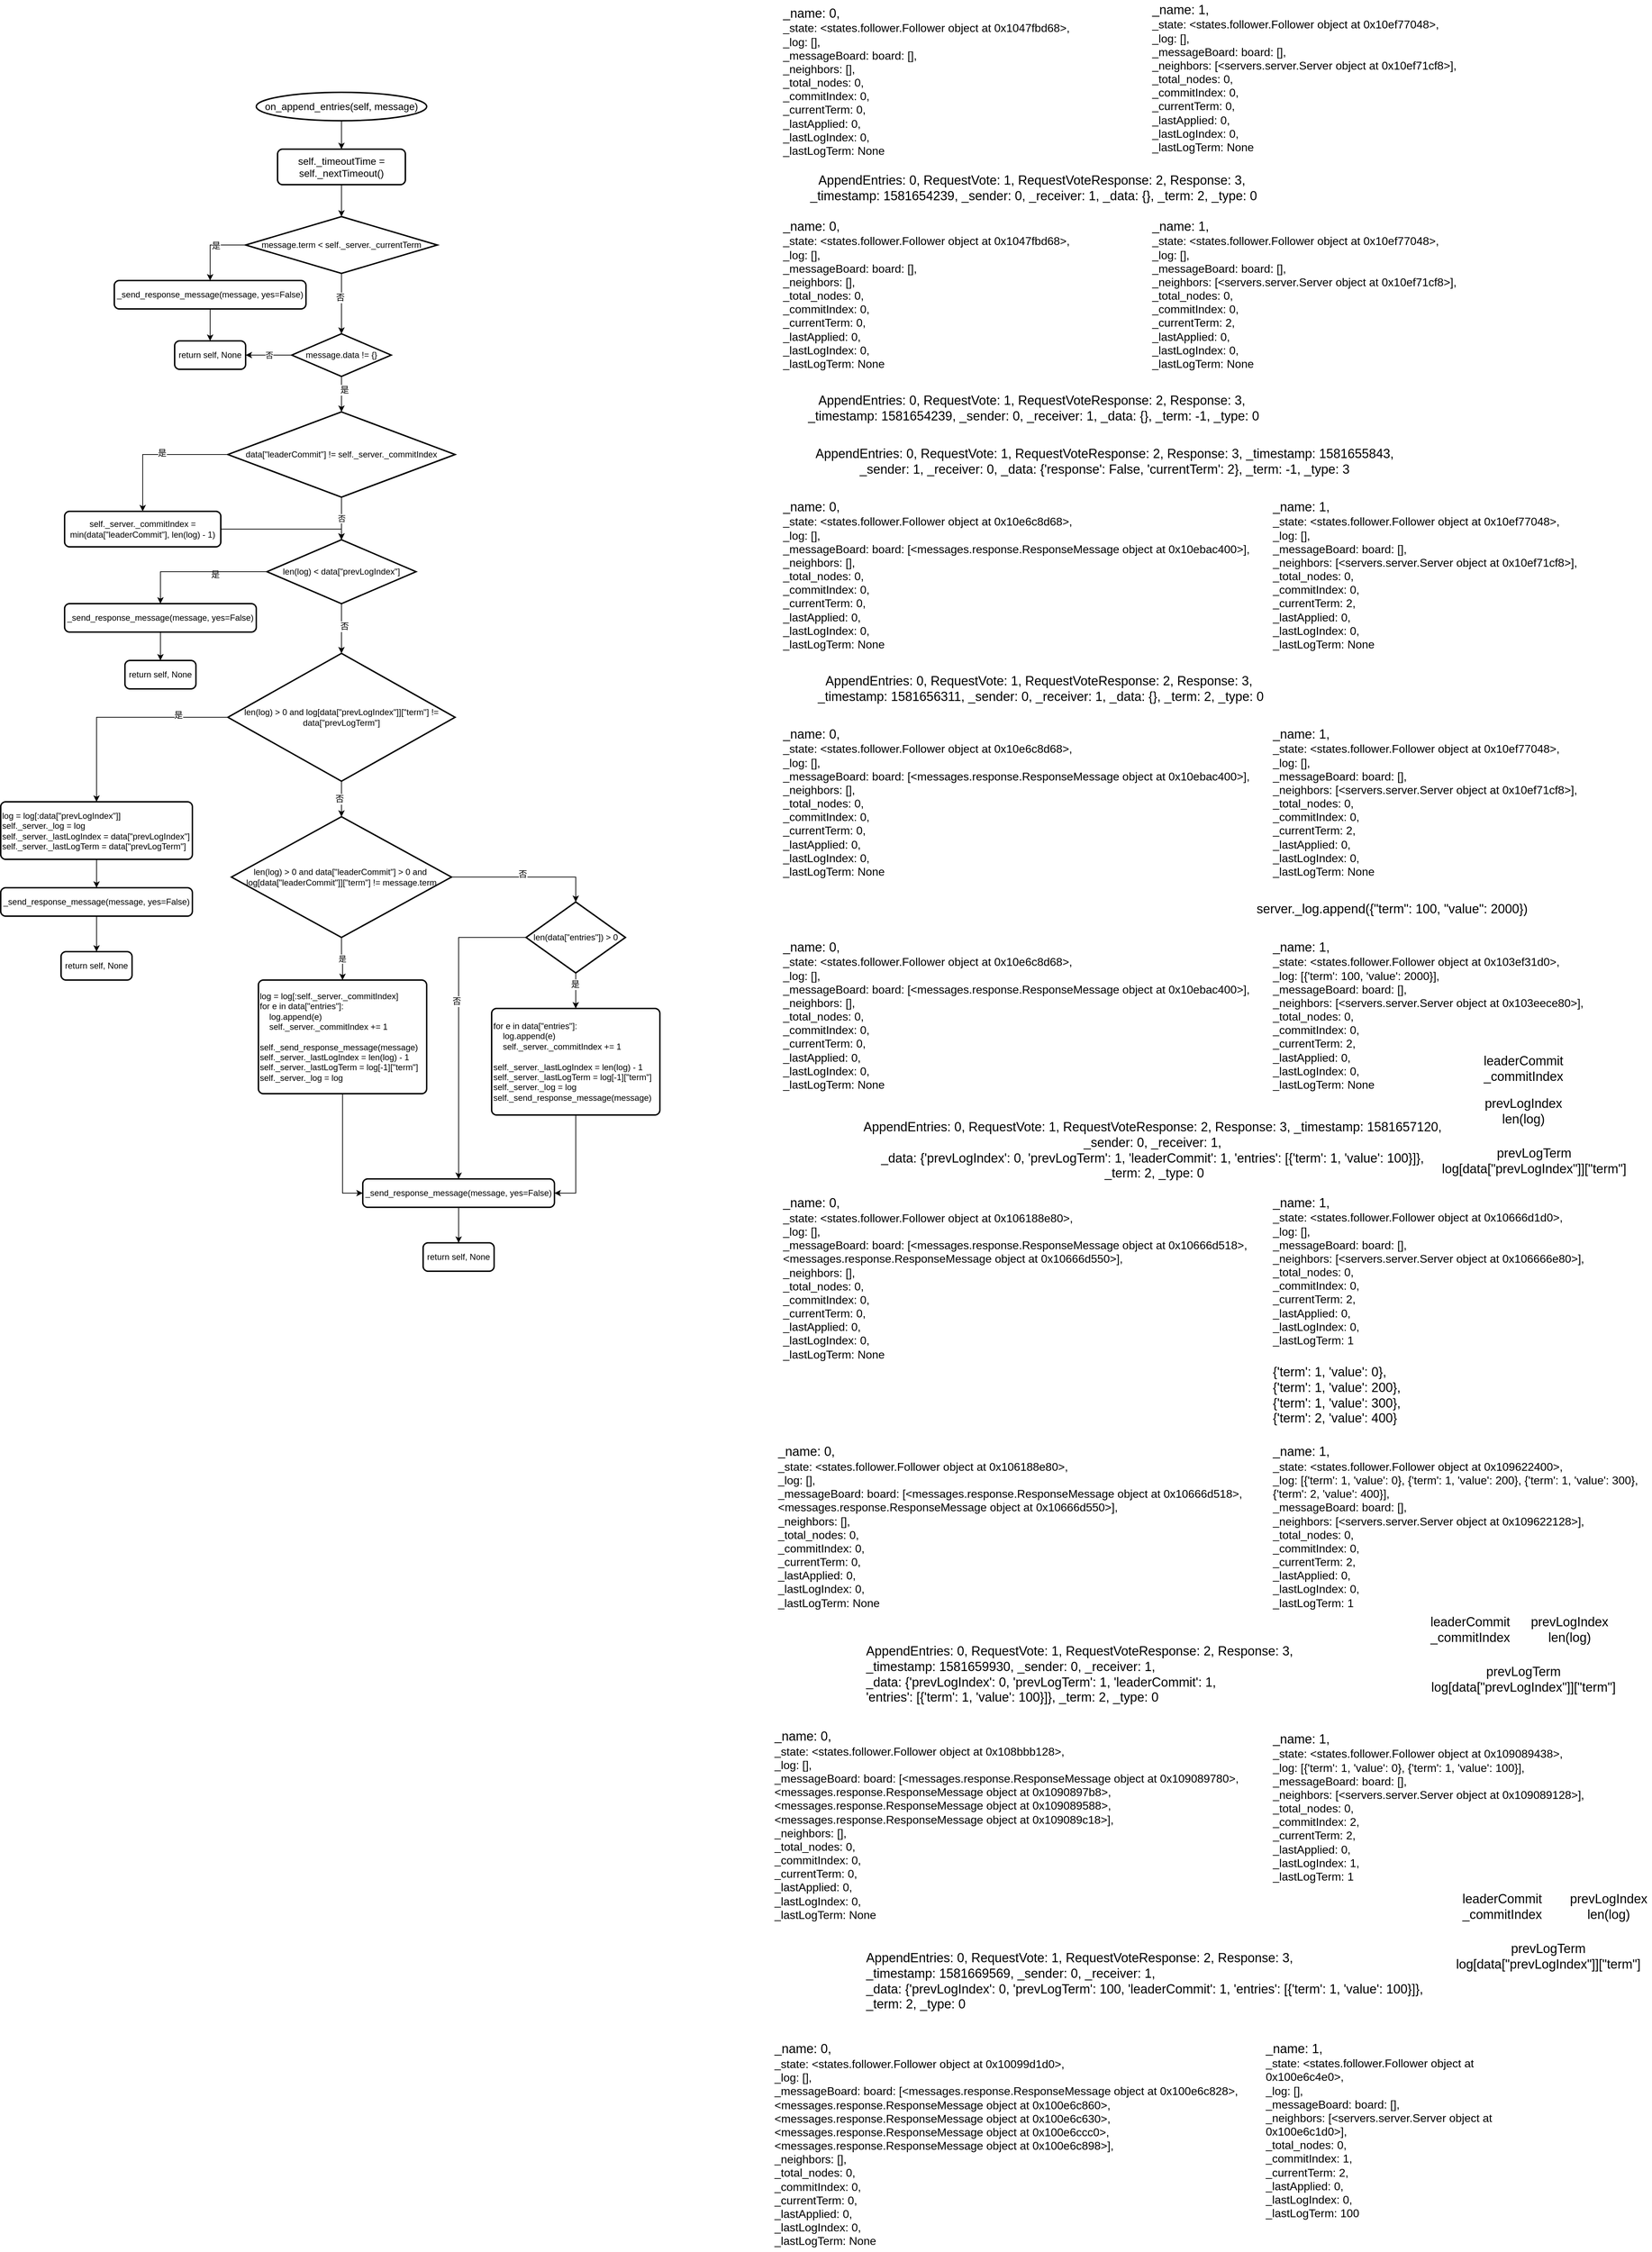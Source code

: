 <mxfile version="12.5.3" type="device"><diagram id="-865YCwAHtqPdZoCec_I" name="第 1 页"><mxGraphModel dx="3192" dy="820" grid="1" gridSize="10" guides="1" tooltips="1" connect="1" arrows="1" fold="1" page="1" pageScale="1" pageWidth="827" pageHeight="1169" math="0" shadow="0"><root><mxCell id="0"/><mxCell id="1" parent="0"/><mxCell id="_5Evfxn0AAJLCxhMSRJe-3" value="&lt;div&gt;&lt;font style=&quot;font-size: 18px&quot;&gt;_name: 1,&amp;nbsp;&lt;/font&gt;&lt;/div&gt;&lt;div&gt;&lt;font size=&quot;3&quot;&gt;_state: &amp;lt;states.follower.Follower object at 0x10ef77048&amp;gt;,&amp;nbsp;&lt;/font&gt;&lt;/div&gt;&lt;div&gt;&lt;font size=&quot;3&quot;&gt;_log: [],&amp;nbsp;&lt;/font&gt;&lt;/div&gt;&lt;div&gt;&lt;font size=&quot;3&quot;&gt;_messageBoard: board: [],&amp;nbsp;&lt;/font&gt;&lt;/div&gt;&lt;div&gt;&lt;font size=&quot;3&quot;&gt;_neighbors: [&amp;lt;servers.server.Server object at 0x10ef71cf8&amp;gt;],&amp;nbsp;&lt;/font&gt;&lt;/div&gt;&lt;div&gt;&lt;font size=&quot;3&quot;&gt;_total_nodes: 0,&amp;nbsp;&lt;/font&gt;&lt;/div&gt;&lt;div&gt;&lt;font size=&quot;3&quot;&gt;_commitIndex: 0,&amp;nbsp;&lt;/font&gt;&lt;/div&gt;&lt;div&gt;&lt;font size=&quot;3&quot;&gt;_currentTerm: 0,&amp;nbsp;&lt;/font&gt;&lt;/div&gt;&lt;div&gt;&lt;font size=&quot;3&quot;&gt;_lastApplied: 0,&amp;nbsp;&lt;/font&gt;&lt;/div&gt;&lt;div&gt;&lt;font size=&quot;3&quot;&gt;_lastLogIndex: 0,&amp;nbsp;&lt;/font&gt;&lt;/div&gt;&lt;div&gt;&lt;font size=&quot;3&quot;&gt;_lastLogTerm: None&lt;/font&gt;&lt;/div&gt;" style="text;html=1;strokeColor=none;fillColor=none;align=left;verticalAlign=middle;whiteSpace=wrap;rounded=0;" vertex="1" parent="1"><mxGeometry x="610" y="40" width="440" height="220" as="geometry"/></mxCell><mxCell id="_5Evfxn0AAJLCxhMSRJe-4" value="&lt;div&gt;&lt;font style=&quot;font-size: 18px&quot;&gt;_name: 0,&amp;nbsp;&lt;/font&gt;&lt;/div&gt;&lt;div&gt;&lt;font size=&quot;3&quot;&gt;_state: &amp;lt;states.follower.Follower object at 0x1047fbd68&amp;gt;,&amp;nbsp;&lt;/font&gt;&lt;/div&gt;&lt;div&gt;&lt;font size=&quot;3&quot;&gt;_log: [],&amp;nbsp;&lt;/font&gt;&lt;/div&gt;&lt;div&gt;&lt;font size=&quot;3&quot;&gt;_messageBoard: board: [],&amp;nbsp;&lt;/font&gt;&lt;/div&gt;&lt;div&gt;&lt;font size=&quot;3&quot;&gt;_neighbors: [],&amp;nbsp;&lt;/font&gt;&lt;/div&gt;&lt;div&gt;&lt;font size=&quot;3&quot;&gt;_total_nodes: 0,&amp;nbsp;&lt;/font&gt;&lt;/div&gt;&lt;div&gt;&lt;font size=&quot;3&quot;&gt;_commitIndex: 0,&amp;nbsp;&lt;/font&gt;&lt;/div&gt;&lt;div&gt;&lt;font size=&quot;3&quot;&gt;_currentTerm: 0,&lt;/font&gt;&lt;/div&gt;&lt;div&gt;&lt;font size=&quot;3&quot;&gt;_lastApplied: 0,&lt;/font&gt;&lt;/div&gt;&lt;div&gt;&lt;font size=&quot;3&quot;&gt;_lastLogIndex: 0,&amp;nbsp;&lt;/font&gt;&lt;/div&gt;&lt;div&gt;&lt;font size=&quot;3&quot;&gt;_lastLogTerm: None&lt;/font&gt;&lt;/div&gt;" style="text;html=1;strokeColor=none;fillColor=none;align=left;verticalAlign=middle;whiteSpace=wrap;rounded=0;" vertex="1" parent="1"><mxGeometry x="90" y="50" width="420" height="210" as="geometry"/></mxCell><mxCell id="_5Evfxn0AAJLCxhMSRJe-5" value="&lt;div&gt;&lt;font style=&quot;font-size: 18px&quot;&gt;AppendEntries: 0, RequestVote: 1, RequestVoteResponse: 2, Response: 3,&amp;nbsp;&lt;/font&gt;&lt;/div&gt;&lt;div&gt;&lt;font style=&quot;font-size: 18px&quot;&gt;_timestamp: 1581654239, _sender: 0, _receiver: 1, _data: {}, _term: 2, _type: 0&lt;/font&gt;&lt;/div&gt;" style="text;html=1;strokeColor=none;fillColor=none;align=center;verticalAlign=middle;whiteSpace=wrap;rounded=0;" vertex="1" parent="1"><mxGeometry x="120" y="280" width="650" height="50" as="geometry"/></mxCell><mxCell id="_5Evfxn0AAJLCxhMSRJe-6" value="&lt;div&gt;&lt;font style=&quot;font-size: 18px&quot;&gt;_name: 0,&amp;nbsp;&lt;/font&gt;&lt;/div&gt;&lt;div&gt;&lt;font size=&quot;3&quot;&gt;_state: &amp;lt;states.follower.Follower object at 0x1047fbd68&amp;gt;,&amp;nbsp;&lt;/font&gt;&lt;/div&gt;&lt;div&gt;&lt;font size=&quot;3&quot;&gt;_log: [],&amp;nbsp;&lt;/font&gt;&lt;/div&gt;&lt;div&gt;&lt;font size=&quot;3&quot;&gt;_messageBoard: board: [],&amp;nbsp;&lt;/font&gt;&lt;/div&gt;&lt;div&gt;&lt;font size=&quot;3&quot;&gt;_neighbors: [],&amp;nbsp;&lt;/font&gt;&lt;/div&gt;&lt;div&gt;&lt;font size=&quot;3&quot;&gt;_total_nodes: 0,&amp;nbsp;&lt;/font&gt;&lt;/div&gt;&lt;div&gt;&lt;font size=&quot;3&quot;&gt;_commitIndex: 0,&amp;nbsp;&lt;/font&gt;&lt;/div&gt;&lt;div&gt;&lt;font size=&quot;3&quot;&gt;_currentTerm: 0,&lt;/font&gt;&lt;/div&gt;&lt;div&gt;&lt;font size=&quot;3&quot;&gt;_lastApplied: 0,&lt;/font&gt;&lt;/div&gt;&lt;div&gt;&lt;font size=&quot;3&quot;&gt;_lastLogIndex: 0,&amp;nbsp;&lt;/font&gt;&lt;/div&gt;&lt;div&gt;&lt;font size=&quot;3&quot;&gt;_lastLogTerm: None&lt;/font&gt;&lt;/div&gt;" style="text;html=1;strokeColor=none;fillColor=none;align=left;verticalAlign=middle;whiteSpace=wrap;rounded=0;" vertex="1" parent="1"><mxGeometry x="90" y="350" width="420" height="210" as="geometry"/></mxCell><mxCell id="_5Evfxn0AAJLCxhMSRJe-7" value="&lt;div&gt;&lt;font style=&quot;font-size: 18px&quot;&gt;_name: 1,&amp;nbsp;&lt;/font&gt;&lt;/div&gt;&lt;div&gt;&lt;font size=&quot;3&quot;&gt;_state: &amp;lt;states.follower.Follower object at 0x10ef77048&amp;gt;,&amp;nbsp;&lt;/font&gt;&lt;/div&gt;&lt;div&gt;&lt;font size=&quot;3&quot;&gt;_log: [],&amp;nbsp;&lt;/font&gt;&lt;/div&gt;&lt;div&gt;&lt;font size=&quot;3&quot;&gt;_messageBoard: board: [],&amp;nbsp;&lt;/font&gt;&lt;/div&gt;&lt;div&gt;&lt;font size=&quot;3&quot;&gt;_neighbors: [&amp;lt;servers.server.Server object at 0x10ef71cf8&amp;gt;],&amp;nbsp;&lt;/font&gt;&lt;/div&gt;&lt;div&gt;&lt;font size=&quot;3&quot;&gt;_total_nodes: 0,&amp;nbsp;&lt;/font&gt;&lt;/div&gt;&lt;div&gt;&lt;font size=&quot;3&quot;&gt;_commitIndex: 0,&amp;nbsp;&lt;/font&gt;&lt;/div&gt;&lt;div&gt;&lt;font size=&quot;3&quot;&gt;_currentTerm: 2,&amp;nbsp;&lt;/font&gt;&lt;/div&gt;&lt;div&gt;&lt;font size=&quot;3&quot;&gt;_lastApplied: 0,&amp;nbsp;&lt;/font&gt;&lt;/div&gt;&lt;div&gt;&lt;font size=&quot;3&quot;&gt;_lastLogIndex: 0,&amp;nbsp;&lt;/font&gt;&lt;/div&gt;&lt;div&gt;&lt;font size=&quot;3&quot;&gt;_lastLogTerm: None&lt;/font&gt;&lt;/div&gt;" style="text;html=1;strokeColor=none;fillColor=none;align=left;verticalAlign=middle;whiteSpace=wrap;rounded=0;" vertex="1" parent="1"><mxGeometry x="610" y="345" width="440" height="220" as="geometry"/></mxCell><mxCell id="_5Evfxn0AAJLCxhMSRJe-8" value="&lt;div&gt;&lt;font style=&quot;font-size: 18px&quot;&gt;AppendEntries: 0, RequestVote: 1, RequestVoteResponse: 2, Response: 3,&amp;nbsp;&lt;/font&gt;&lt;/div&gt;&lt;div&gt;&lt;font style=&quot;font-size: 18px&quot;&gt;_timestamp: 1581654239, _sender: 0, _receiver: 1, _data: {}, _term: -1, _type: 0&lt;/font&gt;&lt;/div&gt;" style="text;html=1;strokeColor=none;fillColor=none;align=center;verticalAlign=middle;whiteSpace=wrap;rounded=0;" vertex="1" parent="1"><mxGeometry x="120" y="590" width="650" height="50" as="geometry"/></mxCell><mxCell id="_5Evfxn0AAJLCxhMSRJe-9" value="&lt;font style=&quot;font-size: 18px&quot;&gt;AppendEntries: 0, RequestVote: 1, RequestVoteResponse: 2, Response: 3, _timestamp: 1581655843, _sender: 1, _receiver: 0, _data: {'response': False, 'currentTerm': 2}, _term: -1, _type: 3&lt;/font&gt;" style="text;html=1;strokeColor=none;fillColor=none;align=center;verticalAlign=middle;whiteSpace=wrap;rounded=0;" vertex="1" parent="1"><mxGeometry x="120" y="660" width="850" height="60" as="geometry"/></mxCell><mxCell id="_5Evfxn0AAJLCxhMSRJe-10" value="&lt;div&gt;&lt;font style=&quot;font-size: 18px&quot;&gt;_name: 0,&amp;nbsp;&lt;/font&gt;&lt;/div&gt;&lt;div&gt;&lt;font size=&quot;3&quot;&gt;_state: &amp;lt;states.follower.Follower object at 0x10e6c8d68&amp;gt;,&amp;nbsp;&lt;/font&gt;&lt;/div&gt;&lt;div&gt;&lt;font size=&quot;3&quot;&gt;_log: [],&amp;nbsp;&lt;/font&gt;&lt;/div&gt;&lt;div&gt;&lt;font size=&quot;3&quot;&gt;_messageBoard: board: [&amp;lt;messages.response.ResponseMessage object at 0x10ebac400&amp;gt;],&amp;nbsp;&lt;/font&gt;&lt;/div&gt;&lt;div&gt;&lt;font size=&quot;3&quot;&gt;_neighbors: [],&amp;nbsp;&lt;/font&gt;&lt;/div&gt;&lt;div&gt;&lt;font size=&quot;3&quot;&gt;_total_nodes: 0,&amp;nbsp;&lt;/font&gt;&lt;/div&gt;&lt;div&gt;&lt;font size=&quot;3&quot;&gt;_commitIndex: 0,&amp;nbsp;&lt;/font&gt;&lt;/div&gt;&lt;div&gt;&lt;font size=&quot;3&quot;&gt;_currentTerm: 0,&amp;nbsp;&lt;/font&gt;&lt;/div&gt;&lt;div&gt;&lt;font size=&quot;3&quot;&gt;_lastApplied: 0,&amp;nbsp;&lt;/font&gt;&lt;/div&gt;&lt;div&gt;&lt;font size=&quot;3&quot;&gt;_lastLogIndex: 0,&amp;nbsp;&lt;/font&gt;&lt;/div&gt;&lt;div&gt;&lt;font size=&quot;3&quot;&gt;_lastLogTerm: None&lt;/font&gt;&lt;/div&gt;" style="text;html=1;strokeColor=none;fillColor=none;align=left;verticalAlign=middle;whiteSpace=wrap;rounded=0;" vertex="1" parent="1"><mxGeometry x="90" y="740" width="680" height="220" as="geometry"/></mxCell><mxCell id="_5Evfxn0AAJLCxhMSRJe-11" value="&lt;div&gt;&lt;font style=&quot;font-size: 18px&quot;&gt;_name: 1,&amp;nbsp;&lt;/font&gt;&lt;/div&gt;&lt;div&gt;&lt;font size=&quot;3&quot;&gt;_state: &amp;lt;states.follower.Follower object at 0x10ef77048&amp;gt;,&amp;nbsp;&lt;/font&gt;&lt;/div&gt;&lt;div&gt;&lt;font size=&quot;3&quot;&gt;_log: [],&amp;nbsp;&lt;/font&gt;&lt;/div&gt;&lt;div&gt;&lt;font size=&quot;3&quot;&gt;_messageBoard: board: [],&amp;nbsp;&lt;/font&gt;&lt;/div&gt;&lt;div&gt;&lt;font size=&quot;3&quot;&gt;_neighbors: [&amp;lt;servers.server.Server object at 0x10ef71cf8&amp;gt;],&amp;nbsp;&lt;/font&gt;&lt;/div&gt;&lt;div&gt;&lt;font size=&quot;3&quot;&gt;_total_nodes: 0,&amp;nbsp;&lt;/font&gt;&lt;/div&gt;&lt;div&gt;&lt;font size=&quot;3&quot;&gt;_commitIndex: 0,&amp;nbsp;&lt;/font&gt;&lt;/div&gt;&lt;div&gt;&lt;font size=&quot;3&quot;&gt;_currentTerm: 2,&amp;nbsp;&lt;/font&gt;&lt;/div&gt;&lt;div&gt;&lt;font size=&quot;3&quot;&gt;_lastApplied: 0,&amp;nbsp;&lt;/font&gt;&lt;/div&gt;&lt;div&gt;&lt;font size=&quot;3&quot;&gt;_lastLogIndex: 0,&amp;nbsp;&lt;/font&gt;&lt;/div&gt;&lt;div&gt;&lt;font size=&quot;3&quot;&gt;_lastLogTerm: None&lt;/font&gt;&lt;/div&gt;" style="text;html=1;strokeColor=none;fillColor=none;align=left;verticalAlign=middle;whiteSpace=wrap;rounded=0;" vertex="1" parent="1"><mxGeometry x="780" y="740" width="440" height="220" as="geometry"/></mxCell><mxCell id="_5Evfxn0AAJLCxhMSRJe-12" value="&lt;div&gt;&lt;font style=&quot;font-size: 18px&quot;&gt;AppendEntries: 0, RequestVote: 1, RequestVoteResponse: 2, Response: 3,&amp;nbsp;&lt;/font&gt;&lt;/div&gt;&lt;div&gt;&lt;font style=&quot;font-size: 18px&quot;&gt;_timestamp: 1581656311, _sender: 0, _receiver: 1, _data: {}, _term: 2, _type: 0&lt;/font&gt;&lt;/div&gt;" style="text;html=1;strokeColor=none;fillColor=none;align=center;verticalAlign=middle;whiteSpace=wrap;rounded=0;" vertex="1" parent="1"><mxGeometry x="120" y="980" width="670" height="60" as="geometry"/></mxCell><mxCell id="_5Evfxn0AAJLCxhMSRJe-13" value="&lt;div&gt;&lt;font style=&quot;font-size: 18px&quot;&gt;_name: 0,&amp;nbsp;&lt;/font&gt;&lt;/div&gt;&lt;div&gt;&lt;font size=&quot;3&quot;&gt;_state: &amp;lt;states.follower.Follower object at 0x10e6c8d68&amp;gt;,&amp;nbsp;&lt;/font&gt;&lt;/div&gt;&lt;div&gt;&lt;font size=&quot;3&quot;&gt;_log: [],&amp;nbsp;&lt;/font&gt;&lt;/div&gt;&lt;div&gt;&lt;font size=&quot;3&quot;&gt;_messageBoard: board: [&amp;lt;messages.response.ResponseMessage object at 0x10ebac400&amp;gt;],&amp;nbsp;&lt;/font&gt;&lt;/div&gt;&lt;div&gt;&lt;font size=&quot;3&quot;&gt;_neighbors: [],&amp;nbsp;&lt;/font&gt;&lt;/div&gt;&lt;div&gt;&lt;font size=&quot;3&quot;&gt;_total_nodes: 0,&amp;nbsp;&lt;/font&gt;&lt;/div&gt;&lt;div&gt;&lt;font size=&quot;3&quot;&gt;_commitIndex: 0,&amp;nbsp;&lt;/font&gt;&lt;/div&gt;&lt;div&gt;&lt;font size=&quot;3&quot;&gt;_currentTerm: 0,&amp;nbsp;&lt;/font&gt;&lt;/div&gt;&lt;div&gt;&lt;font size=&quot;3&quot;&gt;_lastApplied: 0,&amp;nbsp;&lt;/font&gt;&lt;/div&gt;&lt;div&gt;&lt;font size=&quot;3&quot;&gt;_lastLogIndex: 0,&amp;nbsp;&lt;/font&gt;&lt;/div&gt;&lt;div&gt;&lt;font size=&quot;3&quot;&gt;_lastLogTerm: None&lt;/font&gt;&lt;/div&gt;" style="text;html=1;strokeColor=none;fillColor=none;align=left;verticalAlign=middle;whiteSpace=wrap;rounded=0;" vertex="1" parent="1"><mxGeometry x="90" y="1060" width="680" height="220" as="geometry"/></mxCell><mxCell id="_5Evfxn0AAJLCxhMSRJe-14" value="&lt;div&gt;&lt;font style=&quot;font-size: 18px&quot;&gt;_name: 1,&amp;nbsp;&lt;/font&gt;&lt;/div&gt;&lt;div&gt;&lt;font size=&quot;3&quot;&gt;_state: &amp;lt;states.follower.Follower object at 0x10ef77048&amp;gt;,&amp;nbsp;&lt;/font&gt;&lt;/div&gt;&lt;div&gt;&lt;font size=&quot;3&quot;&gt;_log: [],&amp;nbsp;&lt;/font&gt;&lt;/div&gt;&lt;div&gt;&lt;font size=&quot;3&quot;&gt;_messageBoard: board: [],&amp;nbsp;&lt;/font&gt;&lt;/div&gt;&lt;div&gt;&lt;font size=&quot;3&quot;&gt;_neighbors: [&amp;lt;servers.server.Server object at 0x10ef71cf8&amp;gt;],&amp;nbsp;&lt;/font&gt;&lt;/div&gt;&lt;div&gt;&lt;font size=&quot;3&quot;&gt;_total_nodes: 0,&amp;nbsp;&lt;/font&gt;&lt;/div&gt;&lt;div&gt;&lt;font size=&quot;3&quot;&gt;_commitIndex: 0,&amp;nbsp;&lt;/font&gt;&lt;/div&gt;&lt;div&gt;&lt;font size=&quot;3&quot;&gt;_currentTerm: 2,&amp;nbsp;&lt;/font&gt;&lt;/div&gt;&lt;div&gt;&lt;font size=&quot;3&quot;&gt;_lastApplied: 0,&amp;nbsp;&lt;/font&gt;&lt;/div&gt;&lt;div&gt;&lt;font size=&quot;3&quot;&gt;_lastLogIndex: 0,&amp;nbsp;&lt;/font&gt;&lt;/div&gt;&lt;div&gt;&lt;font size=&quot;3&quot;&gt;_lastLogTerm: None&lt;/font&gt;&lt;/div&gt;" style="text;html=1;strokeColor=none;fillColor=none;align=left;verticalAlign=middle;whiteSpace=wrap;rounded=0;" vertex="1" parent="1"><mxGeometry x="780" y="1060" width="440" height="220" as="geometry"/></mxCell><mxCell id="_5Evfxn0AAJLCxhMSRJe-15" value="&lt;font style=&quot;font-size: 18px&quot;&gt;server._log.append({&quot;term&quot;: 100, &quot;value&quot;: 2000})&lt;/font&gt;" style="text;html=1;strokeColor=none;fillColor=none;align=center;verticalAlign=middle;whiteSpace=wrap;rounded=0;" vertex="1" parent="1"><mxGeometry x="750" y="1300" width="400" height="40" as="geometry"/></mxCell><mxCell id="_5Evfxn0AAJLCxhMSRJe-16" value="&lt;div&gt;&lt;font style=&quot;font-size: 18px&quot;&gt;_name: 1,&amp;nbsp;&lt;/font&gt;&lt;/div&gt;&lt;div&gt;&lt;font size=&quot;3&quot;&gt;_state: &amp;lt;states.follower.Follower object at 0x103ef31d0&amp;gt;,&amp;nbsp;&lt;/font&gt;&lt;/div&gt;&lt;div&gt;&lt;font size=&quot;3&quot;&gt;_log: [{'term': 100, 'value': 2000}],&amp;nbsp;&lt;/font&gt;&lt;/div&gt;&lt;div&gt;&lt;font size=&quot;3&quot;&gt;_messageBoard: board: [],&amp;nbsp;&lt;/font&gt;&lt;/div&gt;&lt;div&gt;&lt;font size=&quot;3&quot;&gt;_neighbors: [&amp;lt;servers.server.Server object at 0x103eece80&amp;gt;],&amp;nbsp;&lt;/font&gt;&lt;/div&gt;&lt;div&gt;&lt;font size=&quot;3&quot;&gt;_total_nodes: 0,&amp;nbsp;&lt;/font&gt;&lt;/div&gt;&lt;div&gt;&lt;font size=&quot;3&quot;&gt;_commitIndex: 0,&amp;nbsp;&lt;/font&gt;&lt;/div&gt;&lt;div&gt;&lt;font size=&quot;3&quot;&gt;_currentTerm: 2,&amp;nbsp;&lt;/font&gt;&lt;/div&gt;&lt;div&gt;&lt;font size=&quot;3&quot;&gt;_lastApplied: 0,&amp;nbsp;&lt;/font&gt;&lt;/div&gt;&lt;div&gt;&lt;font size=&quot;3&quot;&gt;_lastLogIndex: 0,&amp;nbsp;&lt;/font&gt;&lt;/div&gt;&lt;div&gt;&lt;font size=&quot;3&quot;&gt;_lastLogTerm: None&lt;/font&gt;&lt;/div&gt;" style="text;html=1;strokeColor=none;fillColor=none;align=left;verticalAlign=middle;whiteSpace=wrap;rounded=0;" vertex="1" parent="1"><mxGeometry x="780" y="1360" width="450" height="220" as="geometry"/></mxCell><mxCell id="_5Evfxn0AAJLCxhMSRJe-17" value="&lt;div&gt;&lt;font style=&quot;font-size: 18px&quot;&gt;AppendEntries: 0, RequestVote: 1, RequestVoteResponse: 2, Response: 3, _timestamp: 1581657120,&amp;nbsp;&lt;/font&gt;&lt;/div&gt;&lt;div&gt;&lt;font style=&quot;font-size: 18px&quot;&gt;_sender: 0, _receiver: 1,&amp;nbsp;&lt;/font&gt;&lt;/div&gt;&lt;div&gt;&lt;font style=&quot;font-size: 18px&quot;&gt;_data: {'prevLogIndex': 0, 'prevLogTerm': 1, 'leaderCommit': 1, 'entries': [{'term': 1, 'value': 100}]},&amp;nbsp;&lt;/font&gt;&lt;/div&gt;&lt;div&gt;&lt;font style=&quot;font-size: 18px&quot;&gt;_term: 2, _type: 0&lt;/font&gt;&lt;/div&gt;" style="text;html=1;strokeColor=none;fillColor=none;align=center;verticalAlign=middle;whiteSpace=wrap;rounded=0;" vertex="1" parent="1"><mxGeometry x="200" y="1610" width="830" height="100" as="geometry"/></mxCell><mxCell id="_5Evfxn0AAJLCxhMSRJe-18" value="&lt;div&gt;&lt;font style=&quot;font-size: 18px&quot;&gt;_name: 0,&amp;nbsp;&lt;/font&gt;&lt;/div&gt;&lt;div&gt;&lt;font size=&quot;3&quot;&gt;_state: &amp;lt;states.follower.Follower object at 0x10e6c8d68&amp;gt;,&amp;nbsp;&lt;/font&gt;&lt;/div&gt;&lt;div&gt;&lt;font size=&quot;3&quot;&gt;_log: [],&amp;nbsp;&lt;/font&gt;&lt;/div&gt;&lt;div&gt;&lt;font size=&quot;3&quot;&gt;_messageBoard: board: [&amp;lt;messages.response.ResponseMessage object at 0x10ebac400&amp;gt;],&amp;nbsp;&lt;/font&gt;&lt;/div&gt;&lt;div&gt;&lt;font size=&quot;3&quot;&gt;_neighbors: [],&amp;nbsp;&lt;/font&gt;&lt;/div&gt;&lt;div&gt;&lt;font size=&quot;3&quot;&gt;_total_nodes: 0,&amp;nbsp;&lt;/font&gt;&lt;/div&gt;&lt;div&gt;&lt;font size=&quot;3&quot;&gt;_commitIndex: 0,&amp;nbsp;&lt;/font&gt;&lt;/div&gt;&lt;div&gt;&lt;font size=&quot;3&quot;&gt;_currentTerm: 0,&amp;nbsp;&lt;/font&gt;&lt;/div&gt;&lt;div&gt;&lt;font size=&quot;3&quot;&gt;_lastApplied: 0,&amp;nbsp;&lt;/font&gt;&lt;/div&gt;&lt;div&gt;&lt;font size=&quot;3&quot;&gt;_lastLogIndex: 0,&amp;nbsp;&lt;/font&gt;&lt;/div&gt;&lt;div&gt;&lt;font size=&quot;3&quot;&gt;_lastLogTerm: None&lt;/font&gt;&lt;/div&gt;" style="text;html=1;strokeColor=none;fillColor=none;align=left;verticalAlign=middle;whiteSpace=wrap;rounded=0;" vertex="1" parent="1"><mxGeometry x="90" y="1360" width="680" height="220" as="geometry"/></mxCell><mxCell id="_5Evfxn0AAJLCxhMSRJe-19" value="&lt;div&gt;&lt;font style=&quot;font-size: 18px&quot;&gt;_name: 0,&amp;nbsp;&lt;/font&gt;&lt;/div&gt;&lt;div&gt;&lt;font size=&quot;3&quot;&gt;_state: &amp;lt;states.follower.Follower object at 0x106188e80&amp;gt;,&amp;nbsp;&lt;/font&gt;&lt;/div&gt;&lt;div&gt;&lt;font size=&quot;3&quot;&gt;_log: [],&amp;nbsp;&lt;/font&gt;&lt;/div&gt;&lt;div&gt;&lt;font size=&quot;3&quot;&gt;_messageBoard: board: [&amp;lt;messages.response.ResponseMessage object at 0x10666d518&amp;gt;, &amp;lt;messages.response.ResponseMessage object at 0x10666d550&amp;gt;],&amp;nbsp;&lt;/font&gt;&lt;/div&gt;&lt;div&gt;&lt;font size=&quot;3&quot;&gt;_neighbors: [],&amp;nbsp;&lt;/font&gt;&lt;/div&gt;&lt;div&gt;&lt;font size=&quot;3&quot;&gt;_total_nodes: 0,&amp;nbsp;&lt;/font&gt;&lt;/div&gt;&lt;div&gt;&lt;font size=&quot;3&quot;&gt;_commitIndex: 0,&amp;nbsp;&lt;/font&gt;&lt;/div&gt;&lt;div&gt;&lt;font size=&quot;3&quot;&gt;_currentTerm: 0,&amp;nbsp;&lt;/font&gt;&lt;/div&gt;&lt;div&gt;&lt;font size=&quot;3&quot;&gt;_lastApplied: 0,&amp;nbsp;&lt;/font&gt;&lt;/div&gt;&lt;div&gt;&lt;font size=&quot;3&quot;&gt;_lastLogIndex: 0,&amp;nbsp;&lt;/font&gt;&lt;/div&gt;&lt;div&gt;&lt;font size=&quot;3&quot;&gt;_lastLogTerm: None&lt;/font&gt;&lt;/div&gt;" style="text;html=1;strokeColor=none;fillColor=none;align=left;verticalAlign=middle;whiteSpace=wrap;rounded=0;" vertex="1" parent="1"><mxGeometry x="90" y="1720" width="660" height="240" as="geometry"/></mxCell><mxCell id="_5Evfxn0AAJLCxhMSRJe-20" value="&lt;div&gt;&lt;font style=&quot;font-size: 18px&quot;&gt;_name: 1,&amp;nbsp;&lt;/font&gt;&lt;/div&gt;&lt;div&gt;&lt;font size=&quot;3&quot;&gt;_state: &amp;lt;states.follower.Follower object at 0x10666d1d0&amp;gt;,&amp;nbsp;&lt;/font&gt;&lt;/div&gt;&lt;div&gt;&lt;font size=&quot;3&quot;&gt;_log: [],&amp;nbsp;&lt;/font&gt;&lt;/div&gt;&lt;div&gt;&lt;font size=&quot;3&quot;&gt;_messageBoard: board: [],&amp;nbsp;&lt;/font&gt;&lt;/div&gt;&lt;div&gt;&lt;font size=&quot;3&quot;&gt;_neighbors: [&amp;lt;servers.server.Server object at 0x106666e80&amp;gt;],&amp;nbsp;&lt;/font&gt;&lt;/div&gt;&lt;div&gt;&lt;font size=&quot;3&quot;&gt;_total_nodes: 0,&amp;nbsp;&lt;/font&gt;&lt;/div&gt;&lt;div&gt;&lt;font size=&quot;3&quot;&gt;_commitIndex: 0,&amp;nbsp;&lt;/font&gt;&lt;/div&gt;&lt;div&gt;&lt;font size=&quot;3&quot;&gt;_currentTerm: 2,&amp;nbsp;&lt;/font&gt;&lt;/div&gt;&lt;div&gt;&lt;font size=&quot;3&quot;&gt;_lastApplied: 0,&amp;nbsp;&lt;/font&gt;&lt;/div&gt;&lt;div&gt;&lt;font size=&quot;3&quot;&gt;_lastLogIndex: 0,&amp;nbsp;&lt;/font&gt;&lt;/div&gt;&lt;div&gt;&lt;font size=&quot;3&quot;&gt;_lastLogTerm: 1&lt;/font&gt;&lt;/div&gt;" style="text;html=1;strokeColor=none;fillColor=none;align=left;verticalAlign=middle;whiteSpace=wrap;rounded=0;" vertex="1" parent="1"><mxGeometry x="780" y="1720" width="450" height="220" as="geometry"/></mxCell><mxCell id="_5Evfxn0AAJLCxhMSRJe-21" value="&lt;div&gt;&lt;font style=&quot;font-size: 18px&quot;&gt;leaderCommit&lt;/font&gt;&lt;/div&gt;&lt;div&gt;&lt;font style=&quot;font-size: 18px&quot;&gt;_commitIndex&lt;/font&gt;&lt;/div&gt;" style="text;html=1;strokeColor=none;fillColor=none;align=center;verticalAlign=middle;whiteSpace=wrap;rounded=0;" vertex="1" parent="1"><mxGeometry x="1070" y="1520" width="130" height="50" as="geometry"/></mxCell><mxCell id="_5Evfxn0AAJLCxhMSRJe-22" value="&lt;div&gt;&lt;font style=&quot;font-size: 18px&quot;&gt;prevLogIndex&lt;/font&gt;&lt;/div&gt;&lt;div&gt;&lt;font style=&quot;font-size: 18px&quot;&gt;len(log)&lt;/font&gt;&lt;/div&gt;" style="text;html=1;strokeColor=none;fillColor=none;align=center;verticalAlign=middle;whiteSpace=wrap;rounded=0;" vertex="1" parent="1"><mxGeometry x="1075" y="1580" width="120" height="50" as="geometry"/></mxCell><mxCell id="_5Evfxn0AAJLCxhMSRJe-23" value="&lt;div&gt;&lt;font style=&quot;font-size: 18px&quot;&gt;prevLogTerm&lt;/font&gt;&lt;/div&gt;&lt;div&gt;&lt;font style=&quot;font-size: 18px&quot;&gt;log[data[&quot;prevLogIndex&quot;]][&quot;term&quot;]&lt;/font&gt;&lt;/div&gt;" style="text;html=1;strokeColor=none;fillColor=none;align=center;verticalAlign=middle;whiteSpace=wrap;rounded=0;" vertex="1" parent="1"><mxGeometry x="1010" y="1650" width="280" height="50" as="geometry"/></mxCell><mxCell id="_5Evfxn0AAJLCxhMSRJe-24" value="&lt;div&gt;&lt;font style=&quot;font-size: 18px&quot;&gt;_name: 1,&amp;nbsp;&lt;/font&gt;&lt;/div&gt;&lt;div&gt;&lt;font size=&quot;3&quot;&gt;_state: &amp;lt;states.follower.Follower object at 0x109622400&amp;gt;,&amp;nbsp;&lt;/font&gt;&lt;/div&gt;&lt;div&gt;&lt;font size=&quot;3&quot;&gt;_log: [{'term': 1, 'value': 0}, {'term': 1, 'value': 200}, {'term': 1, 'value': 300}, {'term': 2, 'value': 400}],&amp;nbsp;&lt;/font&gt;&lt;/div&gt;&lt;div&gt;&lt;font size=&quot;3&quot;&gt;_messageBoard: board: [],&amp;nbsp;&lt;/font&gt;&lt;/div&gt;&lt;div&gt;&lt;font size=&quot;3&quot;&gt;_neighbors: [&amp;lt;servers.server.Server object at 0x109622128&amp;gt;],&amp;nbsp;&lt;/font&gt;&lt;/div&gt;&lt;div&gt;&lt;font size=&quot;3&quot;&gt;_total_nodes: 0,&amp;nbsp;&lt;/font&gt;&lt;/div&gt;&lt;div&gt;&lt;font size=&quot;3&quot;&gt;_commitIndex: 0,&amp;nbsp;&lt;/font&gt;&lt;/div&gt;&lt;div&gt;&lt;font size=&quot;3&quot;&gt;_currentTerm: 2,&amp;nbsp;&lt;/font&gt;&lt;/div&gt;&lt;div&gt;&lt;font size=&quot;3&quot;&gt;_lastApplied: 0,&amp;nbsp;&lt;/font&gt;&lt;/div&gt;&lt;div&gt;&lt;font size=&quot;3&quot;&gt;_lastLogIndex: 0,&amp;nbsp;&lt;/font&gt;&lt;/div&gt;&lt;div&gt;&lt;font size=&quot;3&quot;&gt;_lastLogTerm: 1&lt;/font&gt;&lt;/div&gt;" style="text;html=1;strokeColor=none;fillColor=none;align=left;verticalAlign=middle;whiteSpace=wrap;rounded=0;" vertex="1" parent="1"><mxGeometry x="780" y="2090" width="520" height="200" as="geometry"/></mxCell><mxCell id="_5Evfxn0AAJLCxhMSRJe-25" value="&lt;div&gt;&lt;font style=&quot;font-size: 18px&quot;&gt;_name: 0,&amp;nbsp;&lt;/font&gt;&lt;/div&gt;&lt;div&gt;&lt;font size=&quot;3&quot;&gt;_state: &amp;lt;states.follower.Follower object at 0x106188e80&amp;gt;,&amp;nbsp;&lt;/font&gt;&lt;/div&gt;&lt;div&gt;&lt;font size=&quot;3&quot;&gt;_log: [],&amp;nbsp;&lt;/font&gt;&lt;/div&gt;&lt;div&gt;&lt;font size=&quot;3&quot;&gt;_messageBoard: board: [&amp;lt;messages.response.ResponseMessage object at 0x10666d518&amp;gt;, &amp;lt;messages.response.ResponseMessage object at 0x10666d550&amp;gt;],&amp;nbsp;&lt;/font&gt;&lt;/div&gt;&lt;div&gt;&lt;font size=&quot;3&quot;&gt;_neighbors: [],&amp;nbsp;&lt;/font&gt;&lt;/div&gt;&lt;div&gt;&lt;font size=&quot;3&quot;&gt;_total_nodes: 0,&amp;nbsp;&lt;/font&gt;&lt;/div&gt;&lt;div&gt;&lt;font size=&quot;3&quot;&gt;_commitIndex: 0,&amp;nbsp;&lt;/font&gt;&lt;/div&gt;&lt;div&gt;&lt;font size=&quot;3&quot;&gt;_currentTerm: 0,&amp;nbsp;&lt;/font&gt;&lt;/div&gt;&lt;div&gt;&lt;font size=&quot;3&quot;&gt;_lastApplied: 0,&amp;nbsp;&lt;/font&gt;&lt;/div&gt;&lt;div&gt;&lt;font size=&quot;3&quot;&gt;_lastLogIndex: 0,&amp;nbsp;&lt;/font&gt;&lt;/div&gt;&lt;div&gt;&lt;font size=&quot;3&quot;&gt;_lastLogTerm: None&lt;/font&gt;&lt;/div&gt;" style="text;html=1;strokeColor=none;fillColor=none;align=left;verticalAlign=middle;whiteSpace=wrap;rounded=0;" vertex="1" parent="1"><mxGeometry x="83" y="2070" width="660" height="240" as="geometry"/></mxCell><mxCell id="_5Evfxn0AAJLCxhMSRJe-26" value="&lt;div&gt;&lt;font style=&quot;font-size: 18px&quot;&gt;{'term': 1, 'value': 0},&amp;nbsp;&lt;/font&gt;&lt;/div&gt;&lt;div&gt;&lt;font style=&quot;font-size: 18px&quot;&gt;{'term': 1, 'value': 200},&amp;nbsp;&lt;/font&gt;&lt;/div&gt;&lt;div&gt;&lt;font style=&quot;font-size: 18px&quot;&gt;{'term': 1, 'value': 300},&amp;nbsp;&lt;/font&gt;&lt;/div&gt;&lt;div&gt;&lt;font style=&quot;font-size: 18px&quot;&gt;{'term': 2, 'value': 400}&lt;/font&gt;&lt;/div&gt;" style="text;html=1;strokeColor=none;fillColor=none;align=left;verticalAlign=middle;whiteSpace=wrap;rounded=0;" vertex="1" parent="1"><mxGeometry x="780" y="1960" width="190" height="90" as="geometry"/></mxCell><mxCell id="_5Evfxn0AAJLCxhMSRJe-27" value="&lt;div&gt;&lt;font style=&quot;font-size: 18px&quot;&gt;_name: 0,&amp;nbsp;&lt;/font&gt;&lt;/div&gt;&lt;div&gt;&lt;font size=&quot;3&quot;&gt;_state: &amp;lt;states.follower.Follower object at 0x108bbb128&amp;gt;,&amp;nbsp;&lt;/font&gt;&lt;/div&gt;&lt;div&gt;&lt;font size=&quot;3&quot;&gt;_log: [],&amp;nbsp;&lt;/font&gt;&lt;/div&gt;&lt;div&gt;&lt;font size=&quot;3&quot;&gt;_messageBoard: board: [&amp;lt;messages.response.ResponseMessage object at 0x109089780&amp;gt;,&amp;nbsp;&lt;/font&gt;&lt;/div&gt;&lt;div&gt;&lt;font size=&quot;3&quot;&gt;&amp;lt;messages.response.ResponseMessage object at 0x1090897b8&amp;gt;,&amp;nbsp;&lt;/font&gt;&lt;/div&gt;&lt;div&gt;&lt;font size=&quot;3&quot;&gt;&amp;lt;messages.response.ResponseMessage object at 0x109089588&amp;gt;,&amp;nbsp;&lt;/font&gt;&lt;/div&gt;&lt;div&gt;&lt;font size=&quot;3&quot;&gt;&amp;lt;messages.response.ResponseMessage object at 0x109089c18&amp;gt;],&amp;nbsp;&lt;/font&gt;&lt;/div&gt;&lt;div&gt;&lt;font size=&quot;3&quot;&gt;_neighbors: [],&amp;nbsp;&lt;/font&gt;&lt;/div&gt;&lt;div&gt;&lt;font size=&quot;3&quot;&gt;_total_nodes: 0,&amp;nbsp;&lt;/font&gt;&lt;/div&gt;&lt;div&gt;&lt;font size=&quot;3&quot;&gt;_commitIndex: 0,&amp;nbsp;&lt;/font&gt;&lt;/div&gt;&lt;div&gt;&lt;font size=&quot;3&quot;&gt;_currentTerm: 0,&amp;nbsp;&lt;/font&gt;&lt;/div&gt;&lt;div&gt;&lt;font size=&quot;3&quot;&gt;_lastApplied: 0,&amp;nbsp;&lt;/font&gt;&lt;/div&gt;&lt;div&gt;&lt;font size=&quot;3&quot;&gt;_lastLogIndex: 0,&amp;nbsp;&lt;/font&gt;&lt;/div&gt;&lt;div&gt;&lt;font size=&quot;3&quot;&gt;_lastLogTerm: None&lt;/font&gt;&lt;/div&gt;" style="text;html=1;strokeColor=none;fillColor=none;align=left;verticalAlign=middle;whiteSpace=wrap;rounded=0;" vertex="1" parent="1"><mxGeometry x="78" y="2470" width="670" height="280" as="geometry"/></mxCell><mxCell id="_5Evfxn0AAJLCxhMSRJe-28" value="&lt;div&gt;&lt;font style=&quot;font-size: 18px&quot;&gt;_name: 1,&amp;nbsp;&lt;/font&gt;&lt;/div&gt;&lt;div&gt;&lt;font size=&quot;3&quot;&gt;_state: &amp;lt;states.follower.Follower object at 0x109089438&amp;gt;,&amp;nbsp;&lt;/font&gt;&lt;/div&gt;&lt;div&gt;&lt;font size=&quot;3&quot;&gt;_log: [{'term': 1, 'value': 0}, {'term': 1, 'value': 100}],&amp;nbsp;&lt;/font&gt;&lt;/div&gt;&lt;div&gt;&lt;font size=&quot;3&quot;&gt;_messageBoard: board: [],&amp;nbsp;&lt;/font&gt;&lt;/div&gt;&lt;div&gt;&lt;font size=&quot;3&quot;&gt;_neighbors: [&amp;lt;servers.server.Server object at 0x109089128&amp;gt;],&amp;nbsp;&lt;/font&gt;&lt;/div&gt;&lt;div&gt;&lt;font size=&quot;3&quot;&gt;_total_nodes: 0,&amp;nbsp;&lt;/font&gt;&lt;/div&gt;&lt;div&gt;&lt;font size=&quot;3&quot;&gt;_commitIndex: 2,&amp;nbsp;&lt;/font&gt;&lt;/div&gt;&lt;div&gt;&lt;font size=&quot;3&quot;&gt;_currentTerm: 2,&amp;nbsp;&lt;/font&gt;&lt;/div&gt;&lt;div&gt;&lt;font size=&quot;3&quot;&gt;_lastApplied: 0,&amp;nbsp;&lt;/font&gt;&lt;/div&gt;&lt;div&gt;&lt;font size=&quot;3&quot;&gt;_lastLogIndex: 1,&amp;nbsp;&lt;/font&gt;&lt;/div&gt;&lt;div&gt;&lt;font size=&quot;3&quot;&gt;_lastLogTerm: 1&lt;/font&gt;&lt;/div&gt;" style="text;html=1;strokeColor=none;fillColor=none;align=left;verticalAlign=middle;whiteSpace=wrap;rounded=0;" vertex="1" parent="1"><mxGeometry x="780" y="2470" width="450" height="230" as="geometry"/></mxCell><mxCell id="_5Evfxn0AAJLCxhMSRJe-29" value="&lt;div&gt;&lt;span style=&quot;font-size: 18px&quot;&gt;AppendEntries: 0, RequestVote: 1, RequestVoteResponse: 2, Response: 3,&amp;nbsp;&lt;/span&gt;&lt;/div&gt;&lt;div&gt;&lt;span style=&quot;font-size: 18px&quot;&gt;_timestamp: 1581659930, _sender: 0, _receiver: 1,&amp;nbsp;&lt;/span&gt;&lt;/div&gt;&lt;div&gt;&lt;span style=&quot;font-size: 18px&quot;&gt;_data: {'prevLogIndex': 0, 'prevLogTerm': 1, 'leaderCommit': 1,&amp;nbsp;&lt;/span&gt;&lt;/div&gt;&lt;div&gt;&lt;span style=&quot;font-size: 18px&quot;&gt;'entries': [{'term': 1, 'value': 100}]}, _term: 2, _type: 0&lt;/span&gt;&lt;/div&gt;" style="text;html=1;strokeColor=none;fillColor=none;align=left;verticalAlign=middle;whiteSpace=wrap;rounded=0;" vertex="1" parent="1"><mxGeometry x="207" y="2338" width="620" height="120" as="geometry"/></mxCell><mxCell id="_5Evfxn0AAJLCxhMSRJe-30" value="&lt;div&gt;&lt;font style=&quot;font-size: 18px&quot;&gt;leaderCommit&lt;/font&gt;&lt;/div&gt;&lt;div&gt;&lt;font style=&quot;font-size: 18px&quot;&gt;_commitIndex&lt;/font&gt;&lt;/div&gt;" style="text;html=1;strokeColor=none;fillColor=none;align=center;verticalAlign=middle;whiteSpace=wrap;rounded=0;" vertex="1" parent="1"><mxGeometry x="995" y="2310" width="130" height="50" as="geometry"/></mxCell><mxCell id="_5Evfxn0AAJLCxhMSRJe-31" value="&lt;div&gt;&lt;font style=&quot;font-size: 18px&quot;&gt;prevLogIndex&lt;/font&gt;&lt;/div&gt;&lt;div&gt;&lt;font style=&quot;font-size: 18px&quot;&gt;len(log)&lt;/font&gt;&lt;/div&gt;" style="text;html=1;strokeColor=none;fillColor=none;align=center;verticalAlign=middle;whiteSpace=wrap;rounded=0;" vertex="1" parent="1"><mxGeometry x="1140" y="2310" width="120" height="50" as="geometry"/></mxCell><mxCell id="_5Evfxn0AAJLCxhMSRJe-32" value="&lt;div&gt;&lt;font style=&quot;font-size: 18px&quot;&gt;prevLogTerm&lt;/font&gt;&lt;/div&gt;&lt;div&gt;&lt;font style=&quot;font-size: 18px&quot;&gt;log[data[&quot;prevLogIndex&quot;]][&quot;term&quot;]&lt;/font&gt;&lt;/div&gt;" style="text;html=1;strokeColor=none;fillColor=none;align=center;verticalAlign=middle;whiteSpace=wrap;rounded=0;" vertex="1" parent="1"><mxGeometry x="995" y="2380" width="280" height="50" as="geometry"/></mxCell><mxCell id="_5Evfxn0AAJLCxhMSRJe-47" style="edgeStyle=orthogonalEdgeStyle;rounded=0;orthogonalLoop=1;jettySize=auto;html=1;entryX=0.5;entryY=0;entryDx=0;entryDy=0;" edge="1" parent="1" source="_5Evfxn0AAJLCxhMSRJe-34" target="_5Evfxn0AAJLCxhMSRJe-37"><mxGeometry relative="1" as="geometry"/></mxCell><mxCell id="_5Evfxn0AAJLCxhMSRJe-34" value="&lt;font style=&quot;font-size: 14px&quot;&gt;on_append_entries(self, message)&lt;/font&gt;" style="strokeWidth=2;html=1;shape=mxgraph.flowchart.start_1;whiteSpace=wrap;" vertex="1" parent="1"><mxGeometry x="-650" y="170" width="240" height="40" as="geometry"/></mxCell><mxCell id="_5Evfxn0AAJLCxhMSRJe-49" style="edgeStyle=orthogonalEdgeStyle;rounded=0;orthogonalLoop=1;jettySize=auto;html=1;entryX=0.5;entryY=0;entryDx=0;entryDy=0;entryPerimeter=0;" edge="1" parent="1" source="_5Evfxn0AAJLCxhMSRJe-37" target="_5Evfxn0AAJLCxhMSRJe-48"><mxGeometry relative="1" as="geometry"/></mxCell><mxCell id="_5Evfxn0AAJLCxhMSRJe-37" value="&lt;font style=&quot;font-size: 14px&quot;&gt;self._timeoutTime = self._nextTimeout()&lt;/font&gt;" style="rounded=1;whiteSpace=wrap;html=1;absoluteArcSize=1;arcSize=14;strokeWidth=2;" vertex="1" parent="1"><mxGeometry x="-620" y="250" width="180" height="50" as="geometry"/></mxCell><mxCell id="_5Evfxn0AAJLCxhMSRJe-52" style="edgeStyle=orthogonalEdgeStyle;rounded=0;orthogonalLoop=1;jettySize=auto;html=1;exitX=0;exitY=0.5;exitDx=0;exitDy=0;exitPerimeter=0;entryX=0.5;entryY=0;entryDx=0;entryDy=0;" edge="1" parent="1" source="_5Evfxn0AAJLCxhMSRJe-48" target="_5Evfxn0AAJLCxhMSRJe-50"><mxGeometry relative="1" as="geometry"/></mxCell><mxCell id="_5Evfxn0AAJLCxhMSRJe-53" value="是" style="text;html=1;align=center;verticalAlign=middle;resizable=0;points=[];labelBackgroundColor=#ffffff;" vertex="1" connectable="0" parent="_5Evfxn0AAJLCxhMSRJe-52"><mxGeometry x="-0.154" y="1" relative="1" as="geometry"><mxPoint as="offset"/></mxGeometry></mxCell><mxCell id="_5Evfxn0AAJLCxhMSRJe-56" style="edgeStyle=orthogonalEdgeStyle;rounded=0;orthogonalLoop=1;jettySize=auto;html=1;entryX=0.5;entryY=0;entryDx=0;entryDy=0;entryPerimeter=0;" edge="1" parent="1" source="_5Evfxn0AAJLCxhMSRJe-48" target="_5Evfxn0AAJLCxhMSRJe-55"><mxGeometry relative="1" as="geometry"/></mxCell><mxCell id="_5Evfxn0AAJLCxhMSRJe-57" value="否" style="text;html=1;align=center;verticalAlign=middle;resizable=0;points=[];labelBackgroundColor=#ffffff;" vertex="1" connectable="0" parent="_5Evfxn0AAJLCxhMSRJe-56"><mxGeometry x="-0.2" y="-2" relative="1" as="geometry"><mxPoint as="offset"/></mxGeometry></mxCell><mxCell id="_5Evfxn0AAJLCxhMSRJe-48" value="message.term &amp;lt; self._server._currentTerm" style="strokeWidth=2;html=1;shape=mxgraph.flowchart.decision;whiteSpace=wrap;" vertex="1" parent="1"><mxGeometry x="-665" y="345" width="270" height="80" as="geometry"/></mxCell><mxCell id="_5Evfxn0AAJLCxhMSRJe-54" style="edgeStyle=orthogonalEdgeStyle;rounded=0;orthogonalLoop=1;jettySize=auto;html=1;" edge="1" parent="1" source="_5Evfxn0AAJLCxhMSRJe-50" target="_5Evfxn0AAJLCxhMSRJe-51"><mxGeometry relative="1" as="geometry"/></mxCell><mxCell id="_5Evfxn0AAJLCxhMSRJe-50" value="_send_response_message(message, yes=False)" style="rounded=1;whiteSpace=wrap;html=1;absoluteArcSize=1;arcSize=14;strokeWidth=2;" vertex="1" parent="1"><mxGeometry x="-850" y="435" width="270" height="40" as="geometry"/></mxCell><mxCell id="_5Evfxn0AAJLCxhMSRJe-51" value="return self, None" style="rounded=1;whiteSpace=wrap;html=1;absoluteArcSize=1;arcSize=14;strokeWidth=2;" vertex="1" parent="1"><mxGeometry x="-765" y="520" width="100" height="40" as="geometry"/></mxCell><mxCell id="_5Evfxn0AAJLCxhMSRJe-58" value="否" style="edgeStyle=orthogonalEdgeStyle;rounded=0;orthogonalLoop=1;jettySize=auto;html=1;exitX=0;exitY=0.5;exitDx=0;exitDy=0;exitPerimeter=0;entryX=1;entryY=0.5;entryDx=0;entryDy=0;" edge="1" parent="1" source="_5Evfxn0AAJLCxhMSRJe-55" target="_5Evfxn0AAJLCxhMSRJe-51"><mxGeometry relative="1" as="geometry"/></mxCell><mxCell id="_5Evfxn0AAJLCxhMSRJe-60" style="edgeStyle=orthogonalEdgeStyle;rounded=0;orthogonalLoop=1;jettySize=auto;html=1;entryX=0.5;entryY=0;entryDx=0;entryDy=0;entryPerimeter=0;" edge="1" parent="1" source="_5Evfxn0AAJLCxhMSRJe-55" target="_5Evfxn0AAJLCxhMSRJe-59"><mxGeometry relative="1" as="geometry"/></mxCell><mxCell id="_5Evfxn0AAJLCxhMSRJe-61" value="是" style="text;html=1;align=center;verticalAlign=middle;resizable=0;points=[];labelBackgroundColor=#ffffff;" vertex="1" connectable="0" parent="_5Evfxn0AAJLCxhMSRJe-60"><mxGeometry x="-0.27" y="4" relative="1" as="geometry"><mxPoint as="offset"/></mxGeometry></mxCell><mxCell id="_5Evfxn0AAJLCxhMSRJe-55" value="message.data != {}" style="strokeWidth=2;html=1;shape=mxgraph.flowchart.decision;whiteSpace=wrap;" vertex="1" parent="1"><mxGeometry x="-600" y="510" width="140" height="60" as="geometry"/></mxCell><mxCell id="_5Evfxn0AAJLCxhMSRJe-63" style="edgeStyle=orthogonalEdgeStyle;rounded=0;orthogonalLoop=1;jettySize=auto;html=1;entryX=0.5;entryY=0;entryDx=0;entryDy=0;" edge="1" parent="1" source="_5Evfxn0AAJLCxhMSRJe-59" target="_5Evfxn0AAJLCxhMSRJe-62"><mxGeometry relative="1" as="geometry"><mxPoint x="-730" y="690" as="targetPoint"/></mxGeometry></mxCell><mxCell id="_5Evfxn0AAJLCxhMSRJe-64" value="是" style="text;html=1;align=center;verticalAlign=middle;resizable=0;points=[];labelBackgroundColor=#ffffff;" vertex="1" connectable="0" parent="_5Evfxn0AAJLCxhMSRJe-63"><mxGeometry x="-0.071" y="-2" relative="1" as="geometry"><mxPoint as="offset"/></mxGeometry></mxCell><mxCell id="_5Evfxn0AAJLCxhMSRJe-66" value="否" style="edgeStyle=orthogonalEdgeStyle;rounded=0;orthogonalLoop=1;jettySize=auto;html=1;" edge="1" parent="1" source="_5Evfxn0AAJLCxhMSRJe-59" target="_5Evfxn0AAJLCxhMSRJe-65"><mxGeometry relative="1" as="geometry"/></mxCell><mxCell id="_5Evfxn0AAJLCxhMSRJe-59" value="data[&quot;leaderCommit&quot;] != self._server._commitIndex" style="strokeWidth=2;html=1;shape=mxgraph.flowchart.decision;whiteSpace=wrap;" vertex="1" parent="1"><mxGeometry x="-690" y="620" width="320" height="120" as="geometry"/></mxCell><mxCell id="_5Evfxn0AAJLCxhMSRJe-101" style="edgeStyle=orthogonalEdgeStyle;rounded=0;orthogonalLoop=1;jettySize=auto;html=1;entryX=0.5;entryY=0;entryDx=0;entryDy=0;entryPerimeter=0;" edge="1" parent="1" source="_5Evfxn0AAJLCxhMSRJe-62" target="_5Evfxn0AAJLCxhMSRJe-65"><mxGeometry relative="1" as="geometry"><Array as="points"><mxPoint x="-530" y="785"/></Array></mxGeometry></mxCell><mxCell id="_5Evfxn0AAJLCxhMSRJe-62" value="self._server._commitIndex = min(data[&quot;leaderCommit&quot;], len(log) - 1)" style="rounded=1;whiteSpace=wrap;html=1;absoluteArcSize=1;arcSize=14;strokeWidth=2;" vertex="1" parent="1"><mxGeometry x="-920" y="760" width="220" height="50" as="geometry"/></mxCell><mxCell id="_5Evfxn0AAJLCxhMSRJe-69" style="edgeStyle=orthogonalEdgeStyle;rounded=0;orthogonalLoop=1;jettySize=auto;html=1;entryX=0.5;entryY=0;entryDx=0;entryDy=0;" edge="1" parent="1" source="_5Evfxn0AAJLCxhMSRJe-65" target="_5Evfxn0AAJLCxhMSRJe-67"><mxGeometry relative="1" as="geometry"/></mxCell><mxCell id="_5Evfxn0AAJLCxhMSRJe-73" style="edgeStyle=orthogonalEdgeStyle;rounded=0;orthogonalLoop=1;jettySize=auto;html=1;entryX=0.5;entryY=0;entryDx=0;entryDy=0;entryPerimeter=0;" edge="1" parent="1" source="_5Evfxn0AAJLCxhMSRJe-65" target="_5Evfxn0AAJLCxhMSRJe-72"><mxGeometry relative="1" as="geometry"/></mxCell><mxCell id="_5Evfxn0AAJLCxhMSRJe-74" value="否" style="text;html=1;align=center;verticalAlign=middle;resizable=0;points=[];labelBackgroundColor=#ffffff;" vertex="1" connectable="0" parent="_5Evfxn0AAJLCxhMSRJe-73"><mxGeometry x="-0.097" y="4" relative="1" as="geometry"><mxPoint as="offset"/></mxGeometry></mxCell><mxCell id="_5Evfxn0AAJLCxhMSRJe-65" value="len(log) &amp;lt; data[&quot;prevLogIndex&quot;]" style="strokeWidth=2;html=1;shape=mxgraph.flowchart.decision;whiteSpace=wrap;" vertex="1" parent="1"><mxGeometry x="-635" y="800" width="210" height="90" as="geometry"/></mxCell><mxCell id="_5Evfxn0AAJLCxhMSRJe-71" style="edgeStyle=orthogonalEdgeStyle;rounded=0;orthogonalLoop=1;jettySize=auto;html=1;" edge="1" parent="1" source="_5Evfxn0AAJLCxhMSRJe-67" target="_5Evfxn0AAJLCxhMSRJe-68"><mxGeometry relative="1" as="geometry"/></mxCell><mxCell id="_5Evfxn0AAJLCxhMSRJe-67" value="_send_response_message(message, yes=False)" style="rounded=1;whiteSpace=wrap;html=1;absoluteArcSize=1;arcSize=14;strokeWidth=2;" vertex="1" parent="1"><mxGeometry x="-920" y="890" width="270" height="40" as="geometry"/></mxCell><mxCell id="_5Evfxn0AAJLCxhMSRJe-68" value="return self, None" style="rounded=1;whiteSpace=wrap;html=1;absoluteArcSize=1;arcSize=14;strokeWidth=2;" vertex="1" parent="1"><mxGeometry x="-835" y="970" width="100" height="40" as="geometry"/></mxCell><mxCell id="_5Evfxn0AAJLCxhMSRJe-70" value="是" style="text;html=1;align=center;verticalAlign=middle;resizable=0;points=[];autosize=1;" vertex="1" parent="1"><mxGeometry x="-723" y="839" width="30" height="20" as="geometry"/></mxCell><mxCell id="_5Evfxn0AAJLCxhMSRJe-76" style="edgeStyle=orthogonalEdgeStyle;rounded=0;orthogonalLoop=1;jettySize=auto;html=1;entryX=0.5;entryY=0;entryDx=0;entryDy=0;" edge="1" parent="1" source="_5Evfxn0AAJLCxhMSRJe-72" target="_5Evfxn0AAJLCxhMSRJe-75"><mxGeometry relative="1" as="geometry"/></mxCell><mxCell id="_5Evfxn0AAJLCxhMSRJe-77" value="是" style="text;html=1;align=center;verticalAlign=middle;resizable=0;points=[];labelBackgroundColor=#ffffff;" vertex="1" connectable="0" parent="_5Evfxn0AAJLCxhMSRJe-76"><mxGeometry x="-0.538" y="-3" relative="1" as="geometry"><mxPoint as="offset"/></mxGeometry></mxCell><mxCell id="_5Evfxn0AAJLCxhMSRJe-79" style="edgeStyle=orthogonalEdgeStyle;rounded=0;orthogonalLoop=1;jettySize=auto;html=1;" edge="1" parent="1" source="_5Evfxn0AAJLCxhMSRJe-72" target="_5Evfxn0AAJLCxhMSRJe-78"><mxGeometry relative="1" as="geometry"/></mxCell><mxCell id="_5Evfxn0AAJLCxhMSRJe-80" value="否" style="text;html=1;align=center;verticalAlign=middle;resizable=0;points=[];labelBackgroundColor=#ffffff;" vertex="1" connectable="0" parent="_5Evfxn0AAJLCxhMSRJe-79"><mxGeometry x="-0.017" y="-3" relative="1" as="geometry"><mxPoint as="offset"/></mxGeometry></mxCell><mxCell id="_5Evfxn0AAJLCxhMSRJe-72" value="len(log) &amp;gt; 0 and log[data[&quot;prevLogIndex&quot;]][&quot;term&quot;] != data[&quot;prevLogTerm&quot;]" style="strokeWidth=2;html=1;shape=mxgraph.flowchart.decision;whiteSpace=wrap;" vertex="1" parent="1"><mxGeometry x="-690" y="960" width="320" height="180" as="geometry"/></mxCell><mxCell id="_5Evfxn0AAJLCxhMSRJe-110" style="edgeStyle=orthogonalEdgeStyle;rounded=0;orthogonalLoop=1;jettySize=auto;html=1;entryX=0.5;entryY=0;entryDx=0;entryDy=0;" edge="1" parent="1" source="_5Evfxn0AAJLCxhMSRJe-75" target="_5Evfxn0AAJLCxhMSRJe-108"><mxGeometry relative="1" as="geometry"/></mxCell><mxCell id="_5Evfxn0AAJLCxhMSRJe-75" value="&lt;div&gt;log = log[:data[&quot;prevLogIndex&quot;]]&lt;/div&gt;&lt;div&gt;self._server._log = log&lt;/div&gt;&lt;div&gt;self._server._lastLogIndex = data[&quot;prevLogIndex&quot;]&lt;/div&gt;&lt;div&gt;self._server._lastLogTerm = data[&quot;prevLogTerm&quot;]&lt;/div&gt;" style="rounded=1;whiteSpace=wrap;html=1;absoluteArcSize=1;arcSize=14;strokeWidth=2;align=left;" vertex="1" parent="1"><mxGeometry x="-1010" y="1169" width="270" height="81" as="geometry"/></mxCell><mxCell id="_5Evfxn0AAJLCxhMSRJe-82" value="是" style="edgeStyle=orthogonalEdgeStyle;rounded=0;orthogonalLoop=1;jettySize=auto;html=1;entryX=0.5;entryY=0;entryDx=0;entryDy=0;" edge="1" parent="1" source="_5Evfxn0AAJLCxhMSRJe-78" target="_5Evfxn0AAJLCxhMSRJe-81"><mxGeometry relative="1" as="geometry"/></mxCell><mxCell id="_5Evfxn0AAJLCxhMSRJe-84" style="edgeStyle=orthogonalEdgeStyle;rounded=0;orthogonalLoop=1;jettySize=auto;html=1;entryX=0.5;entryY=0;entryDx=0;entryDy=0;entryPerimeter=0;" edge="1" parent="1" source="_5Evfxn0AAJLCxhMSRJe-78" target="_5Evfxn0AAJLCxhMSRJe-83"><mxGeometry relative="1" as="geometry"/></mxCell><mxCell id="_5Evfxn0AAJLCxhMSRJe-85" value="否" style="text;html=1;align=center;verticalAlign=middle;resizable=0;points=[];labelBackgroundColor=#ffffff;" vertex="1" connectable="0" parent="_5Evfxn0AAJLCxhMSRJe-84"><mxGeometry x="-0.048" y="4" relative="1" as="geometry"><mxPoint as="offset"/></mxGeometry></mxCell><mxCell id="_5Evfxn0AAJLCxhMSRJe-78" value="&lt;div&gt;len(log) &amp;gt; 0 and data[&quot;leaderCommit&quot;] &amp;gt; 0 and&amp;nbsp;&lt;/div&gt;&lt;div&gt;log[data[&quot;leaderCommit&quot;]][&quot;term&quot;] != message.term&lt;/div&gt;" style="strokeWidth=2;html=1;shape=mxgraph.flowchart.decision;whiteSpace=wrap;" vertex="1" parent="1"><mxGeometry x="-685" y="1190" width="310" height="170" as="geometry"/></mxCell><mxCell id="_5Evfxn0AAJLCxhMSRJe-95" style="edgeStyle=orthogonalEdgeStyle;rounded=0;orthogonalLoop=1;jettySize=auto;html=1;entryX=0;entryY=0.5;entryDx=0;entryDy=0;" edge="1" parent="1" source="_5Evfxn0AAJLCxhMSRJe-81" target="_5Evfxn0AAJLCxhMSRJe-89"><mxGeometry relative="1" as="geometry"/></mxCell><mxCell id="_5Evfxn0AAJLCxhMSRJe-81" value="&lt;div&gt;log = log[:self._server._commitIndex]&lt;/div&gt;&lt;div&gt;for e in data[&quot;entries&quot;]:&lt;/div&gt;&lt;div&gt;&amp;nbsp; &amp;nbsp; log.append(e)&lt;/div&gt;&lt;div&gt;&amp;nbsp; &amp;nbsp; self._server._commitIndex += 1&lt;/div&gt;&lt;div&gt;&lt;br&gt;&lt;/div&gt;&lt;div&gt;self._send_response_message(message)&lt;/div&gt;&lt;div&gt;self._server._lastLogIndex = len(log) - 1&lt;/div&gt;&lt;div&gt;self._server._lastLogTerm = log[-1][&quot;term&quot;]&lt;/div&gt;&lt;div&gt;self._server._log = log&lt;/div&gt;" style="rounded=1;whiteSpace=wrap;html=1;absoluteArcSize=1;arcSize=14;strokeWidth=2;align=left;" vertex="1" parent="1"><mxGeometry x="-647" y="1420" width="237" height="160" as="geometry"/></mxCell><mxCell id="_5Evfxn0AAJLCxhMSRJe-87" style="edgeStyle=orthogonalEdgeStyle;rounded=0;orthogonalLoop=1;jettySize=auto;html=1;" edge="1" parent="1" source="_5Evfxn0AAJLCxhMSRJe-83" target="_5Evfxn0AAJLCxhMSRJe-86"><mxGeometry relative="1" as="geometry"/></mxCell><mxCell id="_5Evfxn0AAJLCxhMSRJe-88" value="是" style="text;html=1;align=center;verticalAlign=middle;resizable=0;points=[];labelBackgroundColor=#ffffff;" vertex="1" connectable="0" parent="_5Evfxn0AAJLCxhMSRJe-87"><mxGeometry x="-0.359" y="-1" relative="1" as="geometry"><mxPoint as="offset"/></mxGeometry></mxCell><mxCell id="_5Evfxn0AAJLCxhMSRJe-97" style="edgeStyle=orthogonalEdgeStyle;rounded=0;orthogonalLoop=1;jettySize=auto;html=1;" edge="1" parent="1" source="_5Evfxn0AAJLCxhMSRJe-83" target="_5Evfxn0AAJLCxhMSRJe-89"><mxGeometry relative="1" as="geometry"><mxPoint x="-370" y="1680" as="targetPoint"/><Array as="points"><mxPoint x="-365" y="1360"/></Array></mxGeometry></mxCell><mxCell id="_5Evfxn0AAJLCxhMSRJe-100" value="否" style="text;html=1;align=center;verticalAlign=middle;resizable=0;points=[];labelBackgroundColor=#ffffff;" vertex="1" connectable="0" parent="_5Evfxn0AAJLCxhMSRJe-97"><mxGeometry x="-0.149" y="-3" relative="1" as="geometry"><mxPoint as="offset"/></mxGeometry></mxCell><mxCell id="_5Evfxn0AAJLCxhMSRJe-83" value="len(data[&quot;entries&quot;]) &amp;gt; 0" style="strokeWidth=2;html=1;shape=mxgraph.flowchart.decision;whiteSpace=wrap;" vertex="1" parent="1"><mxGeometry x="-270" y="1310" width="140" height="100" as="geometry"/></mxCell><mxCell id="_5Evfxn0AAJLCxhMSRJe-96" style="edgeStyle=orthogonalEdgeStyle;rounded=0;orthogonalLoop=1;jettySize=auto;html=1;entryX=1;entryY=0.5;entryDx=0;entryDy=0;" edge="1" parent="1" source="_5Evfxn0AAJLCxhMSRJe-86" target="_5Evfxn0AAJLCxhMSRJe-89"><mxGeometry relative="1" as="geometry"/></mxCell><mxCell id="_5Evfxn0AAJLCxhMSRJe-86" value="&lt;div&gt;for e in data[&quot;entries&quot;]:&lt;/div&gt;&lt;div&gt;&amp;nbsp; &amp;nbsp; log.append(e)&lt;/div&gt;&lt;div&gt;&amp;nbsp; &amp;nbsp; self._server._commitIndex += 1&lt;/div&gt;&lt;div&gt;&lt;br&gt;&lt;/div&gt;&lt;div&gt;self._server._lastLogIndex = len(log) - 1&lt;/div&gt;&lt;div&gt;self._server._lastLogTerm = log[-1][&quot;term&quot;]&lt;/div&gt;&lt;div&gt;self._server._log = log&lt;/div&gt;&lt;div&gt;self._send_response_message(message)&lt;/div&gt;" style="rounded=1;whiteSpace=wrap;html=1;absoluteArcSize=1;arcSize=14;strokeWidth=2;align=left;" vertex="1" parent="1"><mxGeometry x="-318.5" y="1460" width="237" height="150" as="geometry"/></mxCell><mxCell id="_5Evfxn0AAJLCxhMSRJe-92" style="edgeStyle=orthogonalEdgeStyle;rounded=0;orthogonalLoop=1;jettySize=auto;html=1;entryX=0.5;entryY=0;entryDx=0;entryDy=0;" edge="1" parent="1" source="_5Evfxn0AAJLCxhMSRJe-89" target="_5Evfxn0AAJLCxhMSRJe-91"><mxGeometry relative="1" as="geometry"/></mxCell><mxCell id="_5Evfxn0AAJLCxhMSRJe-89" value="_send_response_message(message, yes=False)" style="rounded=1;whiteSpace=wrap;html=1;absoluteArcSize=1;arcSize=14;strokeWidth=2;" vertex="1" parent="1"><mxGeometry x="-500" y="1700" width="270" height="40" as="geometry"/></mxCell><mxCell id="_5Evfxn0AAJLCxhMSRJe-91" value="return self, None" style="rounded=1;whiteSpace=wrap;html=1;absoluteArcSize=1;arcSize=14;strokeWidth=2;" vertex="1" parent="1"><mxGeometry x="-415" y="1790" width="100" height="40" as="geometry"/></mxCell><mxCell id="_5Evfxn0AAJLCxhMSRJe-102" value="&lt;div&gt;&lt;font style=&quot;font-size: 18px&quot;&gt;AppendEntries: 0, RequestVote: 1, RequestVoteResponse: 2, Response: 3,&amp;nbsp;&lt;/font&gt;&lt;/div&gt;&lt;div&gt;&lt;font style=&quot;font-size: 18px&quot;&gt;_timestamp: 1581669569, _sender: 0, _receiver: 1,&amp;nbsp;&lt;/font&gt;&lt;/div&gt;&lt;div&gt;&lt;font style=&quot;font-size: 18px&quot;&gt;_data: {'prevLogIndex': 0, 'prevLogTerm': 100, 'leaderCommit': 1, 'entries': [{'term': 1, 'value': 100}]},&amp;nbsp;&lt;/font&gt;&lt;/div&gt;&lt;div&gt;&lt;font style=&quot;font-size: 18px&quot;&gt;_term: 2, _type: 0&lt;/font&gt;&lt;/div&gt;" style="text;html=1;strokeColor=none;fillColor=none;align=left;verticalAlign=middle;whiteSpace=wrap;rounded=0;" vertex="1" parent="1"><mxGeometry x="207" y="2780" width="820" height="100" as="geometry"/></mxCell><mxCell id="_5Evfxn0AAJLCxhMSRJe-103" value="&lt;div&gt;&lt;font style=&quot;font-size: 18px&quot;&gt;_name: 0,&amp;nbsp;&lt;/font&gt;&lt;/div&gt;&lt;div&gt;&lt;font size=&quot;3&quot;&gt;_state: &amp;lt;states.follower.Follower object at 0x10099d1d0&amp;gt;,&amp;nbsp;&lt;/font&gt;&lt;/div&gt;&lt;div&gt;&lt;font size=&quot;3&quot;&gt;_log: [],&amp;nbsp;&lt;/font&gt;&lt;/div&gt;&lt;div&gt;&lt;font size=&quot;3&quot;&gt;_messageBoard: board: [&amp;lt;messages.response.ResponseMessage object at 0x100e6c828&amp;gt;,&amp;nbsp;&lt;/font&gt;&lt;/div&gt;&lt;div&gt;&lt;font size=&quot;3&quot;&gt;&amp;lt;messages.response.ResponseMessage object at 0x100e6c860&amp;gt;,&amp;nbsp;&lt;/font&gt;&lt;/div&gt;&lt;div&gt;&lt;font size=&quot;3&quot;&gt;&amp;lt;messages.response.ResponseMessage object at 0x100e6c630&amp;gt;,&amp;nbsp;&lt;/font&gt;&lt;/div&gt;&lt;div&gt;&lt;font size=&quot;3&quot;&gt;&amp;lt;messages.response.ResponseMessage object at 0x100e6ccc0&amp;gt;,&amp;nbsp;&lt;/font&gt;&lt;/div&gt;&lt;div&gt;&lt;font size=&quot;3&quot;&gt;&amp;lt;messages.response.ResponseMessage object at 0x100e6c898&amp;gt;],&amp;nbsp;&lt;/font&gt;&lt;/div&gt;&lt;div&gt;&lt;font size=&quot;3&quot;&gt;_neighbors: [],&amp;nbsp;&lt;/font&gt;&lt;/div&gt;&lt;div&gt;&lt;font size=&quot;3&quot;&gt;_total_nodes: 0,&amp;nbsp;&lt;/font&gt;&lt;/div&gt;&lt;div&gt;&lt;font size=&quot;3&quot;&gt;_commitIndex: 0,&amp;nbsp;&lt;/font&gt;&lt;/div&gt;&lt;div&gt;&lt;font size=&quot;3&quot;&gt;_currentTerm: 0,&amp;nbsp;&lt;/font&gt;&lt;/div&gt;&lt;div&gt;&lt;font size=&quot;3&quot;&gt;_lastApplied: 0,&amp;nbsp;&lt;/font&gt;&lt;/div&gt;&lt;div&gt;&lt;font size=&quot;3&quot;&gt;_lastLogIndex: 0,&amp;nbsp;&lt;/font&gt;&lt;/div&gt;&lt;div&gt;&lt;font size=&quot;3&quot;&gt;_lastLogTerm: None&lt;/font&gt;&lt;/div&gt;" style="text;html=1;strokeColor=none;fillColor=none;align=left;verticalAlign=middle;whiteSpace=wrap;rounded=0;" vertex="1" parent="1"><mxGeometry x="78" y="2910" width="670" height="300" as="geometry"/></mxCell><mxCell id="_5Evfxn0AAJLCxhMSRJe-104" value="&lt;div&gt;&lt;font style=&quot;font-size: 18px&quot;&gt;_name: 1,&amp;nbsp;&lt;/font&gt;&lt;/div&gt;&lt;div&gt;&lt;font size=&quot;3&quot;&gt;_state: &amp;lt;states.follower.Follower object at 0x100e6c4e0&amp;gt;,&amp;nbsp;&lt;/font&gt;&lt;/div&gt;&lt;div&gt;&lt;font size=&quot;3&quot;&gt;_log: [],&amp;nbsp;&lt;/font&gt;&lt;/div&gt;&lt;div&gt;&lt;font size=&quot;3&quot;&gt;_messageBoard: board: [],&amp;nbsp;&lt;/font&gt;&lt;/div&gt;&lt;div&gt;&lt;font size=&quot;3&quot;&gt;_neighbors: [&amp;lt;servers.server.Server object at 0x100e6c1d0&amp;gt;],&amp;nbsp;&lt;/font&gt;&lt;/div&gt;&lt;div&gt;&lt;font size=&quot;3&quot;&gt;_total_nodes: 0,&amp;nbsp;&lt;/font&gt;&lt;/div&gt;&lt;div&gt;&lt;font size=&quot;3&quot;&gt;_commitIndex: 1,&amp;nbsp;&lt;/font&gt;&lt;/div&gt;&lt;div&gt;&lt;font size=&quot;3&quot;&gt;_currentTerm: 2,&amp;nbsp;&lt;/font&gt;&lt;/div&gt;&lt;div&gt;&lt;font size=&quot;3&quot;&gt;_lastApplied: 0,&amp;nbsp;&lt;/font&gt;&lt;/div&gt;&lt;div&gt;&lt;font size=&quot;3&quot;&gt;_lastLogIndex: 0,&amp;nbsp;&lt;/font&gt;&lt;/div&gt;&lt;div&gt;&lt;font size=&quot;3&quot;&gt;_lastLogTerm: 100&lt;/font&gt;&lt;/div&gt;" style="text;html=1;strokeColor=none;fillColor=none;align=left;verticalAlign=middle;whiteSpace=wrap;rounded=0;" vertex="1" parent="1"><mxGeometry x="770" y="2910" width="400" height="260" as="geometry"/></mxCell><mxCell id="_5Evfxn0AAJLCxhMSRJe-105" value="&lt;div&gt;&lt;font style=&quot;font-size: 18px&quot;&gt;leaderCommit&lt;/font&gt;&lt;/div&gt;&lt;div&gt;&lt;font style=&quot;font-size: 18px&quot;&gt;_commitIndex&lt;/font&gt;&lt;/div&gt;" style="text;html=1;strokeColor=none;fillColor=none;align=center;verticalAlign=middle;whiteSpace=wrap;rounded=0;" vertex="1" parent="1"><mxGeometry x="1040" y="2700" width="130" height="50" as="geometry"/></mxCell><mxCell id="_5Evfxn0AAJLCxhMSRJe-106" value="&lt;div&gt;&lt;font style=&quot;font-size: 18px&quot;&gt;prevLogIndex&lt;/font&gt;&lt;/div&gt;&lt;div&gt;&lt;font style=&quot;font-size: 18px&quot;&gt;len(log)&lt;/font&gt;&lt;/div&gt;" style="text;html=1;strokeColor=none;fillColor=none;align=center;verticalAlign=middle;whiteSpace=wrap;rounded=0;" vertex="1" parent="1"><mxGeometry x="1195" y="2700" width="120" height="50" as="geometry"/></mxCell><mxCell id="_5Evfxn0AAJLCxhMSRJe-107" value="&lt;div&gt;&lt;font style=&quot;font-size: 18px&quot;&gt;prevLogTerm&lt;/font&gt;&lt;/div&gt;&lt;div&gt;&lt;font style=&quot;font-size: 18px&quot;&gt;log[data[&quot;prevLogIndex&quot;]][&quot;term&quot;]&lt;/font&gt;&lt;/div&gt;" style="text;html=1;strokeColor=none;fillColor=none;align=center;verticalAlign=middle;whiteSpace=wrap;rounded=0;" vertex="1" parent="1"><mxGeometry x="1030" y="2770" width="280" height="50" as="geometry"/></mxCell><mxCell id="_5Evfxn0AAJLCxhMSRJe-111" style="edgeStyle=orthogonalEdgeStyle;rounded=0;orthogonalLoop=1;jettySize=auto;html=1;" edge="1" parent="1" source="_5Evfxn0AAJLCxhMSRJe-108" target="_5Evfxn0AAJLCxhMSRJe-109"><mxGeometry relative="1" as="geometry"/></mxCell><mxCell id="_5Evfxn0AAJLCxhMSRJe-108" value="_send_response_message(message, yes=False)" style="rounded=1;whiteSpace=wrap;html=1;absoluteArcSize=1;arcSize=14;strokeWidth=2;" vertex="1" parent="1"><mxGeometry x="-1010" y="1290" width="270" height="40" as="geometry"/></mxCell><mxCell id="_5Evfxn0AAJLCxhMSRJe-109" value="return self, None" style="rounded=1;whiteSpace=wrap;html=1;absoluteArcSize=1;arcSize=14;strokeWidth=2;" vertex="1" parent="1"><mxGeometry x="-925" y="1380" width="100" height="40" as="geometry"/></mxCell></root></mxGraphModel></diagram></mxfile>